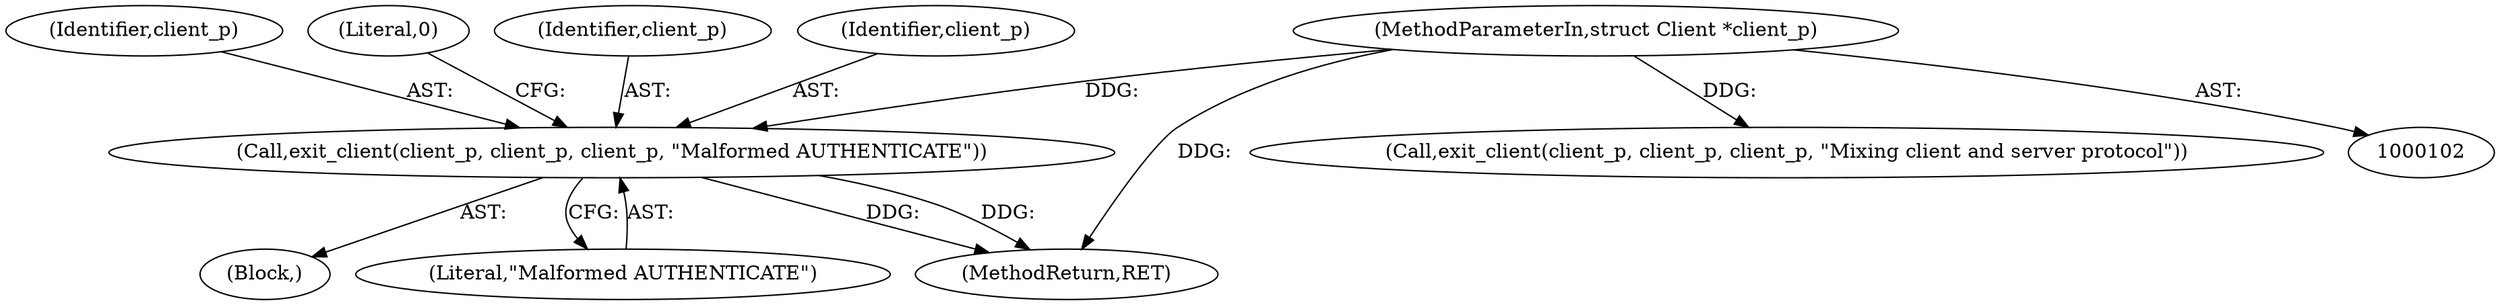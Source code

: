 digraph "0_charybdis_818a3fda944b26d4814132cee14cfda4ea4aa824@pointer" {
"1000152" [label="(Call,exit_client(client_p, client_p, client_p, \"Malformed AUTHENTICATE\"))"];
"1000103" [label="(MethodParameterIn,struct Client *client_p)"];
"1000155" [label="(Identifier,client_p)"];
"1000158" [label="(Literal,0)"];
"1000153" [label="(Identifier,client_p)"];
"1000151" [label="(Block,)"];
"1000156" [label="(Literal,\"Malformed AUTHENTICATE\")"];
"1000103" [label="(MethodParameterIn,struct Client *client_p)"];
"1000154" [label="(Identifier,client_p)"];
"1000152" [label="(Call,exit_client(client_p, client_p, client_p, \"Malformed AUTHENTICATE\"))"];
"1000396" [label="(MethodReturn,RET)"];
"1000131" [label="(Call,exit_client(client_p, client_p, client_p, \"Mixing client and server protocol\"))"];
"1000152" -> "1000151"  [label="AST: "];
"1000152" -> "1000156"  [label="CFG: "];
"1000153" -> "1000152"  [label="AST: "];
"1000154" -> "1000152"  [label="AST: "];
"1000155" -> "1000152"  [label="AST: "];
"1000156" -> "1000152"  [label="AST: "];
"1000158" -> "1000152"  [label="CFG: "];
"1000152" -> "1000396"  [label="DDG: "];
"1000152" -> "1000396"  [label="DDG: "];
"1000103" -> "1000152"  [label="DDG: "];
"1000103" -> "1000102"  [label="AST: "];
"1000103" -> "1000396"  [label="DDG: "];
"1000103" -> "1000131"  [label="DDG: "];
}
